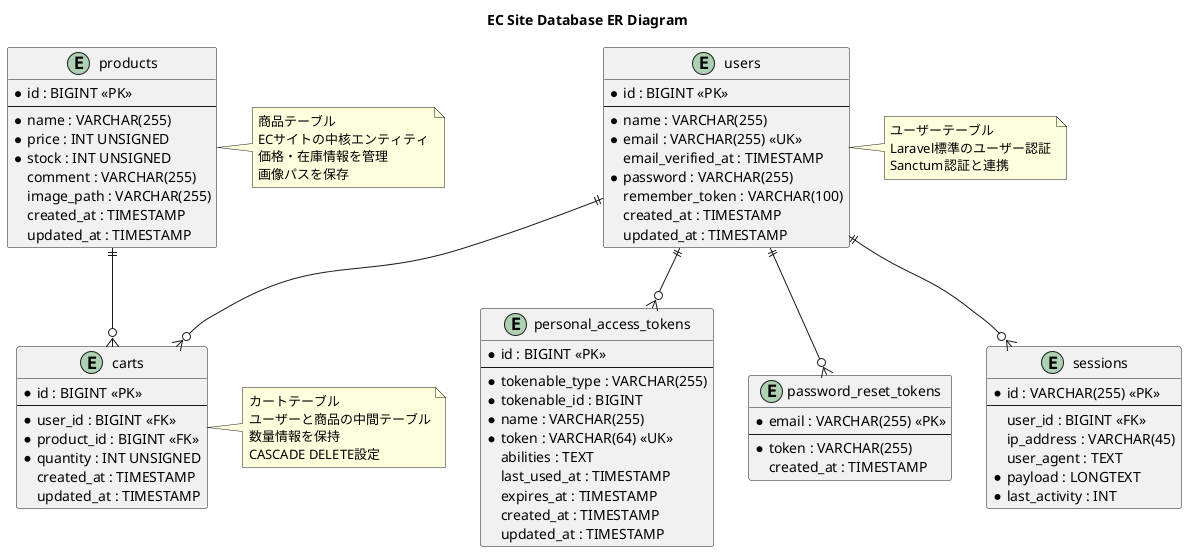 @startuml EC_Site_ER_Diagram

title EC Site Database ER Diagram

entity users {
  * id : BIGINT <<PK>>
  --
  * name : VARCHAR(255)
  * email : VARCHAR(255) <<UK>>
  email_verified_at : TIMESTAMP
  * password : VARCHAR(255)
  remember_token : VARCHAR(100)
  created_at : TIMESTAMP
  updated_at : TIMESTAMP
}

entity products {
  * id : BIGINT <<PK>>
  --
  * name : VARCHAR(255)
  * price : INT UNSIGNED
  * stock : INT UNSIGNED
  comment : VARCHAR(255)
  image_path : VARCHAR(255)
  created_at : TIMESTAMP
  updated_at : TIMESTAMP
}

entity carts {
  * id : BIGINT <<PK>>
  --
  * user_id : BIGINT <<FK>>
  * product_id : BIGINT <<FK>>
  * quantity : INT UNSIGNED
  created_at : TIMESTAMP
  updated_at : TIMESTAMP
}

entity personal_access_tokens {
  * id : BIGINT <<PK>>
  --
  * tokenable_type : VARCHAR(255)
  * tokenable_id : BIGINT
  * name : VARCHAR(255)
  * token : VARCHAR(64) <<UK>>
  abilities : TEXT
  last_used_at : TIMESTAMP
  expires_at : TIMESTAMP
  created_at : TIMESTAMP
  updated_at : TIMESTAMP
}

entity password_reset_tokens {
  * email : VARCHAR(255) <<PK>>
  --
  * token : VARCHAR(255)
  created_at : TIMESTAMP
}

entity sessions {
  * id : VARCHAR(255) <<PK>>
  --
  user_id : BIGINT <<FK>>
  ip_address : VARCHAR(45)
  user_agent : TEXT
  * payload : LONGTEXT
  * last_activity : INT
}

users ||--o{ carts
products ||--o{ carts
users ||--o{ sessions
users ||--o{ personal_access_tokens
users ||--o{ password_reset_tokens

note right of carts
  カートテーブル
  ユーザーと商品の中間テーブル
  数量情報を保持
  CASCADE DELETE設定
end note

note right of products
  商品テーブル
  ECサイトの中核エンティティ
  価格・在庫情報を管理
  画像パスを保存
end note

note right of users
  ユーザーテーブル
  Laravel標準のユーザー認証
  Sanctum認証と連携
end note

@enduml